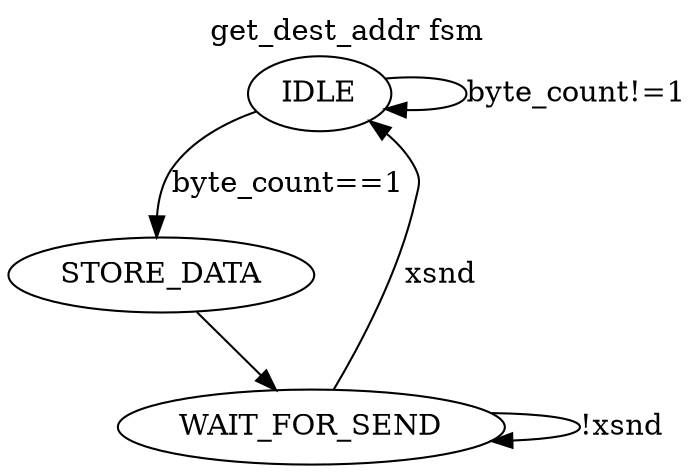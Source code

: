 digraph G {
	nodesep = 0.5;
	label="get_dest_addr fsm"
	labelloc="t";
	
	IDLE->STORE_DATA [label="byte_count==1"];
	IDLE->IDLE [label="byte_count!=1"];

	STORE_DATA->WAIT_FOR_SEND;

	WAIT_FOR_SEND->IDLE [label="xsnd"];
	WAIT_FOR_SEND->WAIT_FOR_SEND [label="!xsnd"];
}
